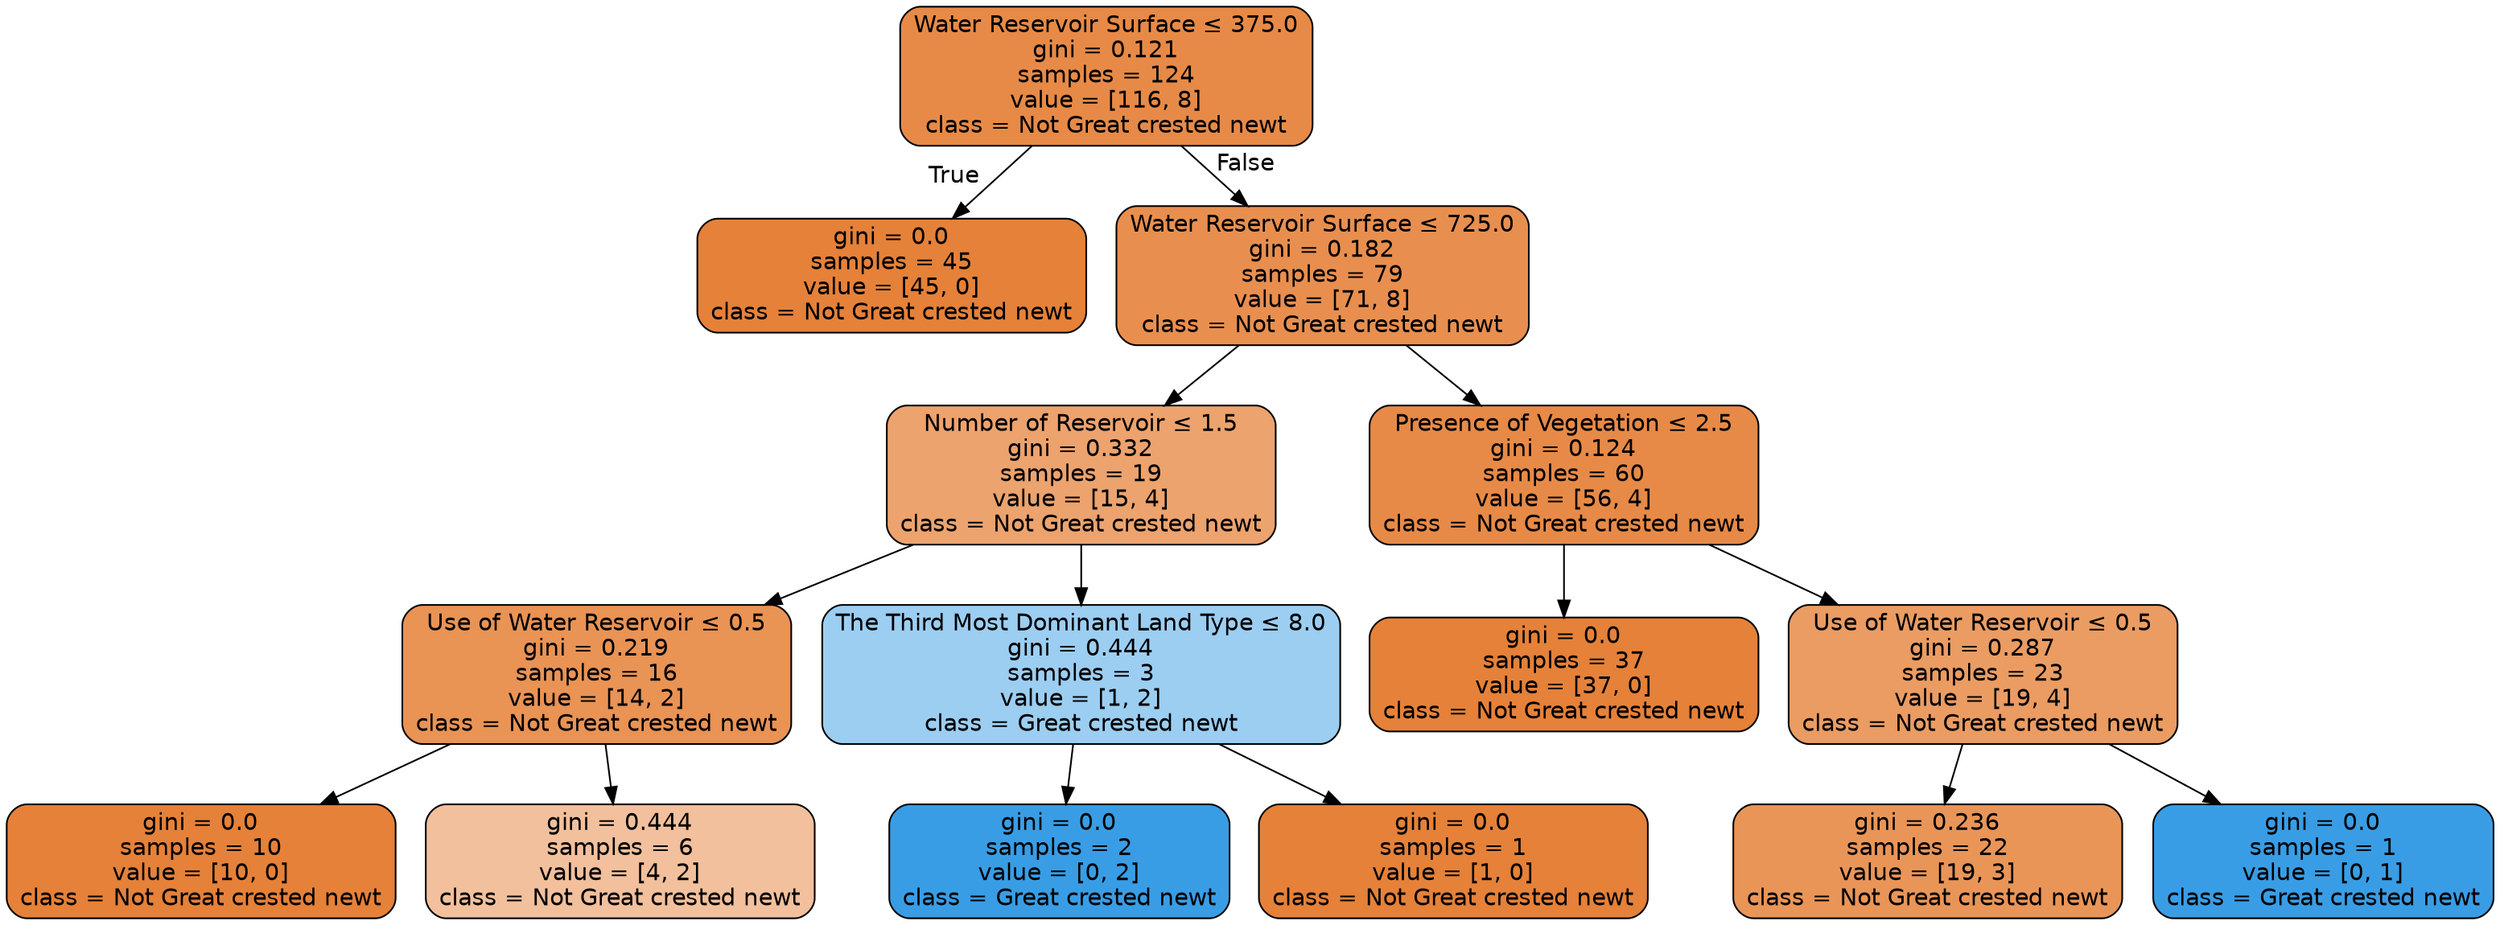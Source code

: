 digraph Tree {
node [shape=box, style="filled, rounded", color="black", fontname=helvetica] ;
edge [fontname=helvetica] ;
0 [label=<Water Reservoir Surface &le; 375.0<br/>gini = 0.121<br/>samples = 124<br/>value = [116, 8]<br/>class = Not Great crested newt>, fillcolor="#e78a47"] ;
1 [label=<gini = 0.0<br/>samples = 45<br/>value = [45, 0]<br/>class = Not Great crested newt>, fillcolor="#e58139"] ;
0 -> 1 [labeldistance=2.5, labelangle=45, headlabel="True"] ;
2 [label=<Water Reservoir Surface &le; 725.0<br/>gini = 0.182<br/>samples = 79<br/>value = [71, 8]<br/>class = Not Great crested newt>, fillcolor="#e88f4f"] ;
0 -> 2 [labeldistance=2.5, labelangle=-45, headlabel="False"] ;
3 [label=<Number of Reservoir &le; 1.5<br/>gini = 0.332<br/>samples = 19<br/>value = [15, 4]<br/>class = Not Great crested newt>, fillcolor="#eca36e"] ;
2 -> 3 ;
4 [label=<Use of Water Reservoir &le; 0.5<br/>gini = 0.219<br/>samples = 16<br/>value = [14, 2]<br/>class = Not Great crested newt>, fillcolor="#e99355"] ;
3 -> 4 ;
5 [label=<gini = 0.0<br/>samples = 10<br/>value = [10, 0]<br/>class = Not Great crested newt>, fillcolor="#e58139"] ;
4 -> 5 ;
6 [label=<gini = 0.444<br/>samples = 6<br/>value = [4, 2]<br/>class = Not Great crested newt>, fillcolor="#f2c09c"] ;
4 -> 6 ;
7 [label=<The Third Most Dominant Land Type &le; 8.0<br/>gini = 0.444<br/>samples = 3<br/>value = [1, 2]<br/>class = Great crested newt>, fillcolor="#9ccef2"] ;
3 -> 7 ;
8 [label=<gini = 0.0<br/>samples = 2<br/>value = [0, 2]<br/>class = Great crested newt>, fillcolor="#399de5"] ;
7 -> 8 ;
9 [label=<gini = 0.0<br/>samples = 1<br/>value = [1, 0]<br/>class = Not Great crested newt>, fillcolor="#e58139"] ;
7 -> 9 ;
10 [label=<Presence of Vegetation &le; 2.5<br/>gini = 0.124<br/>samples = 60<br/>value = [56, 4]<br/>class = Not Great crested newt>, fillcolor="#e78a47"] ;
2 -> 10 ;
11 [label=<gini = 0.0<br/>samples = 37<br/>value = [37, 0]<br/>class = Not Great crested newt>, fillcolor="#e58139"] ;
10 -> 11 ;
12 [label=<Use of Water Reservoir &le; 0.5<br/>gini = 0.287<br/>samples = 23<br/>value = [19, 4]<br/>class = Not Great crested newt>, fillcolor="#ea9c63"] ;
10 -> 12 ;
13 [label=<gini = 0.236<br/>samples = 22<br/>value = [19, 3]<br/>class = Not Great crested newt>, fillcolor="#e99558"] ;
12 -> 13 ;
14 [label=<gini = 0.0<br/>samples = 1<br/>value = [0, 1]<br/>class = Great crested newt>, fillcolor="#399de5"] ;
12 -> 14 ;
}